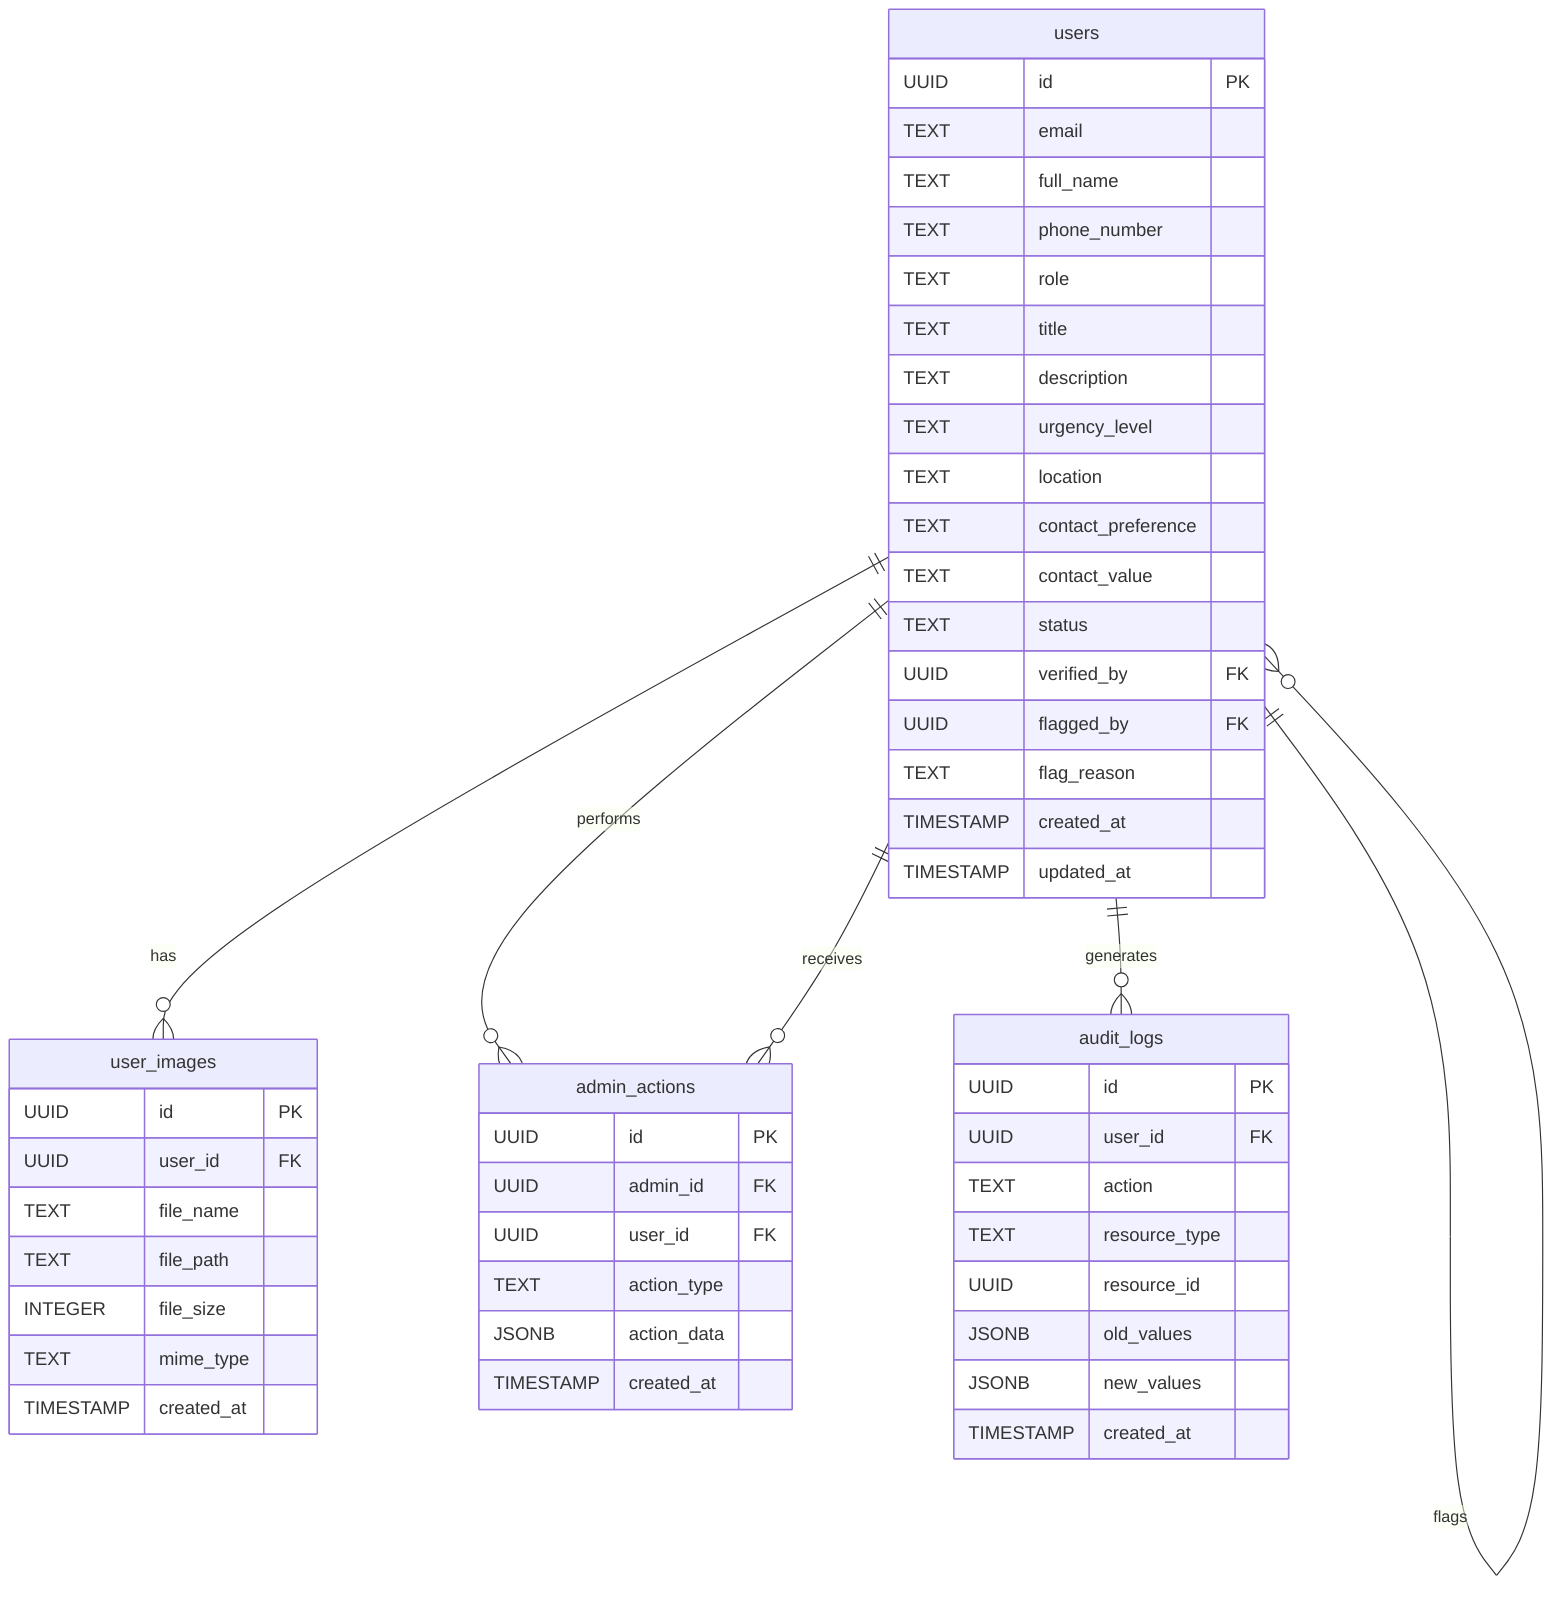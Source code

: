 erDiagram
    users {
        UUID id PK
        TEXT email
        TEXT full_name
        TEXT phone_number
        TEXT role
        TEXT title
        TEXT description
        TEXT urgency_level
        TEXT location
        TEXT contact_preference
        TEXT contact_value
        TEXT status
        UUID verified_by FK
        UUID flagged_by FK
        TEXT flag_reason
        TIMESTAMP created_at
        TIMESTAMP updated_at
    }

    user_images {
        UUID id PK
        UUID user_id FK
        TEXT file_name
        TEXT file_path
        INTEGER file_size
        TEXT mime_type
        TIMESTAMP created_at
    }

    admin_actions {
        UUID id PK
        UUID admin_id FK
        UUID user_id FK
        TEXT action_type
        JSONB action_data
        TIMESTAMP created_at
    }

    audit_logs {
        UUID id PK
        UUID user_id FK
        TEXT action
        TEXT resource_type
        UUID resource_id
        JSONB old_values
        JSONB new_values
        TIMESTAMP created_at
    }

    users ||--o{ user_images : "has"
    users ||--o{ admin_actions : "performs"
    users ||--o{ audit_logs : "generates"
    users ||--o{ admin_actions : "receives"
    users ||--o{ users : "verifies"
    users ||--o{ users : "flags"